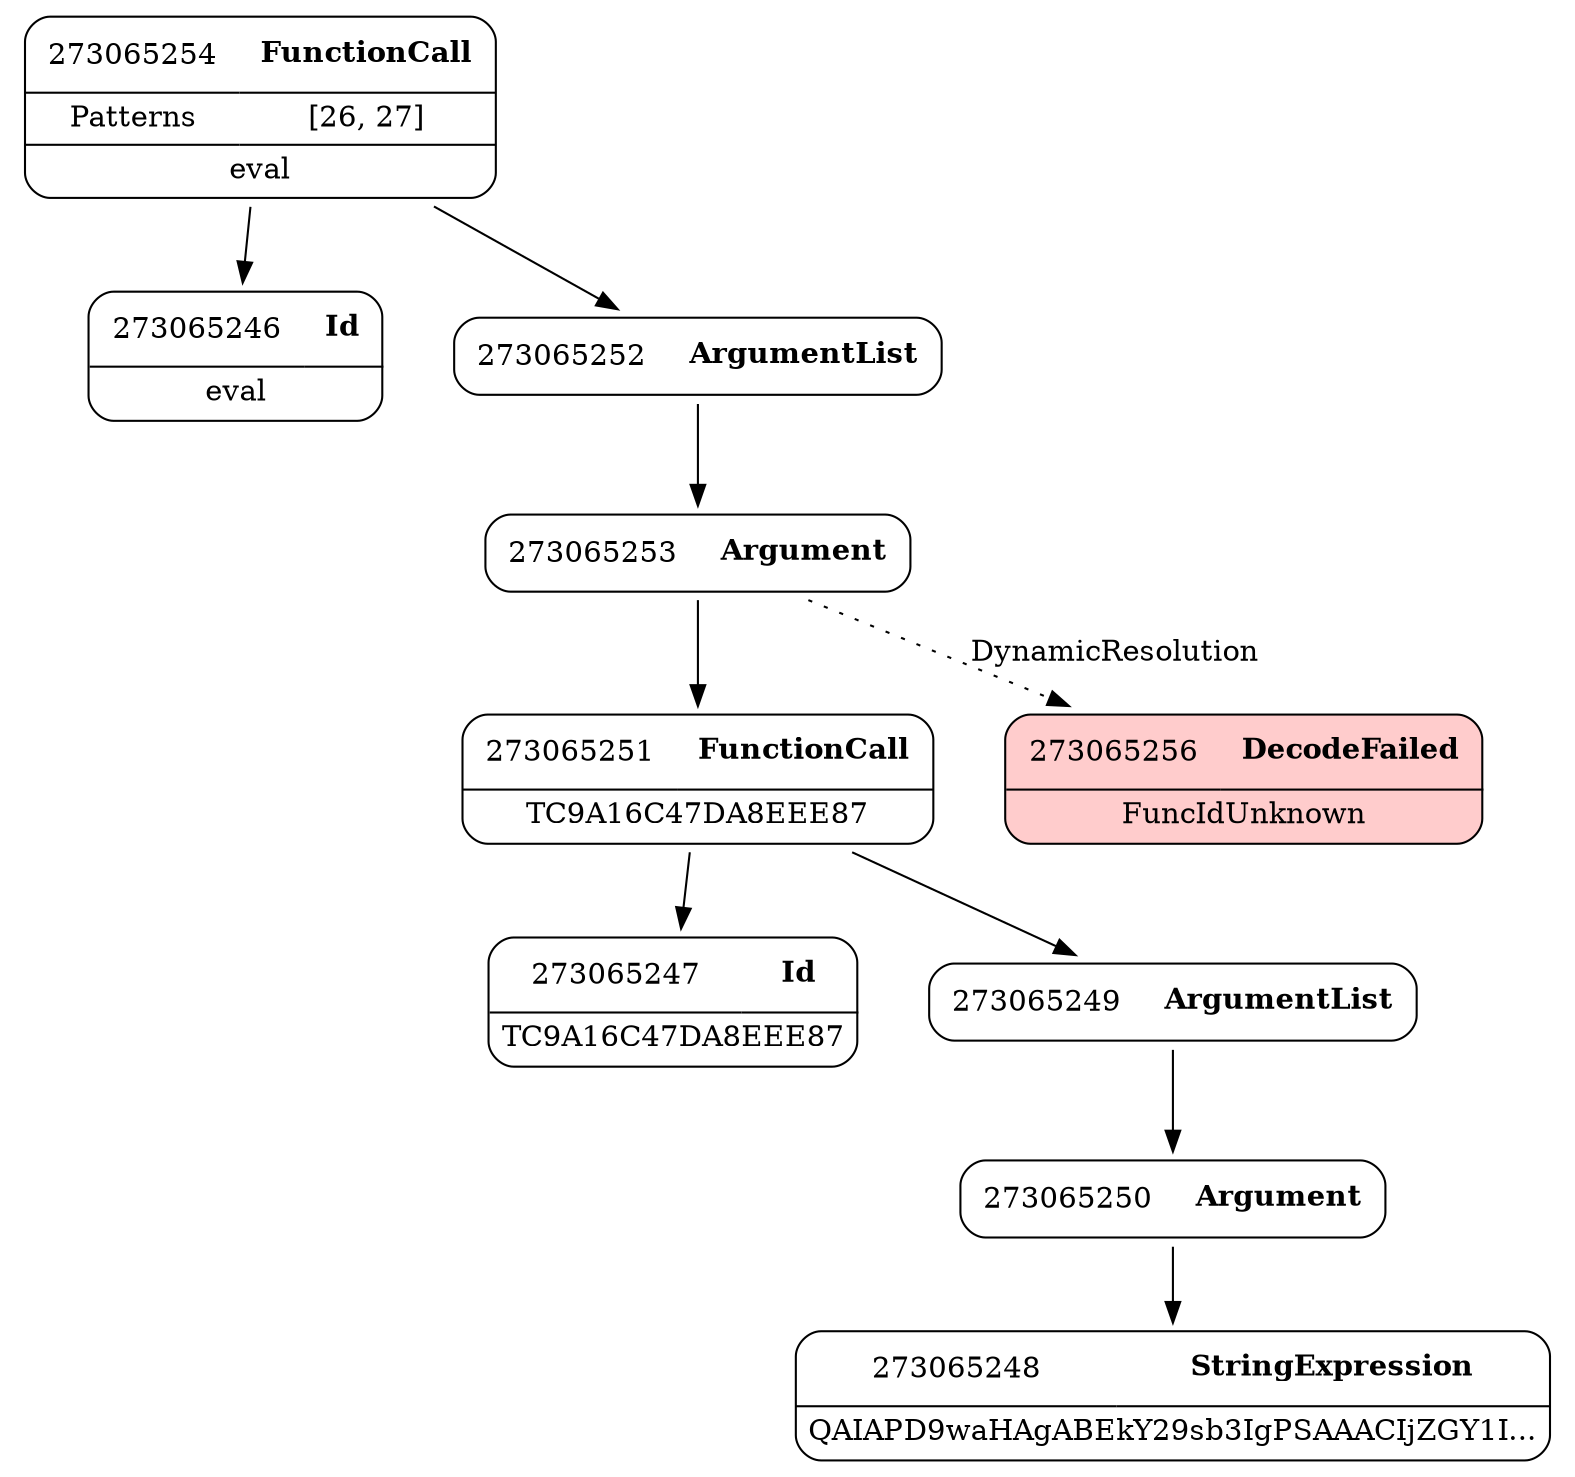 digraph ast {
node [shape=none];
273065254 [label=<<TABLE border='1' cellspacing='0' cellpadding='10' style='rounded' ><TR><TD border='0'>273065254</TD><TD border='0'><B>FunctionCall</B></TD></TR><HR/><TR><TD border='0' cellpadding='5'>Patterns</TD><TD border='0' cellpadding='5'>[26, 27]</TD></TR><HR/><TR><TD border='0' cellpadding='5' colspan='2'>eval</TD></TR></TABLE>>];
273065254 -> 273065246 [weight=2];
273065254 -> 273065252 [weight=2];
273065252 [label=<<TABLE border='1' cellspacing='0' cellpadding='10' style='rounded' ><TR><TD border='0'>273065252</TD><TD border='0'><B>ArgumentList</B></TD></TR></TABLE>>];
273065252 -> 273065253 [weight=2];
273065253 [label=<<TABLE border='1' cellspacing='0' cellpadding='10' style='rounded' ><TR><TD border='0'>273065253</TD><TD border='0'><B>Argument</B></TD></TR></TABLE>>];
273065253 -> 273065251 [weight=2];
273065253 -> 273065256 [style=dotted,label=DynamicResolution];
273065250 [label=<<TABLE border='1' cellspacing='0' cellpadding='10' style='rounded' ><TR><TD border='0'>273065250</TD><TD border='0'><B>Argument</B></TD></TR></TABLE>>];
273065250 -> 273065248 [weight=2];
273065251 [label=<<TABLE border='1' cellspacing='0' cellpadding='10' style='rounded' ><TR><TD border='0'>273065251</TD><TD border='0'><B>FunctionCall</B></TD></TR><HR/><TR><TD border='0' cellpadding='5' colspan='2'>TC9A16C47DA8EEE87</TD></TR></TABLE>>];
273065251 -> 273065247 [weight=2];
273065251 -> 273065249 [weight=2];
273065248 [label=<<TABLE border='1' cellspacing='0' cellpadding='10' style='rounded' ><TR><TD border='0'>273065248</TD><TD border='0'><B>StringExpression</B></TD></TR><HR/><TR><TD border='0' cellpadding='5' colspan='2'>QAIAPD9waHAgABEkY29sb3IgPSAAACIjZGY1I...</TD></TR></TABLE>>];
273065249 [label=<<TABLE border='1' cellspacing='0' cellpadding='10' style='rounded' ><TR><TD border='0'>273065249</TD><TD border='0'><B>ArgumentList</B></TD></TR></TABLE>>];
273065249 -> 273065250 [weight=2];
273065246 [label=<<TABLE border='1' cellspacing='0' cellpadding='10' style='rounded' ><TR><TD border='0'>273065246</TD><TD border='0'><B>Id</B></TD></TR><HR/><TR><TD border='0' cellpadding='5' colspan='2'>eval</TD></TR></TABLE>>];
273065247 [label=<<TABLE border='1' cellspacing='0' cellpadding='10' style='rounded' ><TR><TD border='0'>273065247</TD><TD border='0'><B>Id</B></TD></TR><HR/><TR><TD border='0' cellpadding='5' colspan='2'>TC9A16C47DA8EEE87</TD></TR></TABLE>>];
273065256 [label=<<TABLE border='1' cellspacing='0' cellpadding='10' style='rounded' bgcolor='#FFCCCC' ><TR><TD border='0'>273065256</TD><TD border='0'><B>DecodeFailed</B></TD></TR><HR/><TR><TD border='0' cellpadding='5' colspan='2'>FuncIdUnknown</TD></TR></TABLE>>];
}
